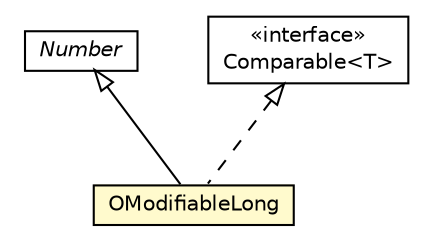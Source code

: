 #!/usr/local/bin/dot
#
# Class diagram 
# Generated by UMLGraph version R5_6-24-gf6e263 (http://www.umlgraph.org/)
#

digraph G {
	edge [fontname="Helvetica",fontsize=10,labelfontname="Helvetica",labelfontsize=10];
	node [fontname="Helvetica",fontsize=10,shape=plaintext];
	nodesep=0.25;
	ranksep=0.5;
	// com.orientechnologies.common.types.OModifiableLong
	c2509831 [label=<<table title="com.orientechnologies.common.types.OModifiableLong" border="0" cellborder="1" cellspacing="0" cellpadding="2" port="p" bgcolor="lemonChiffon" href="./OModifiableLong.html">
		<tr><td><table border="0" cellspacing="0" cellpadding="1">
<tr><td align="center" balign="center"> OModifiableLong </td></tr>
		</table></td></tr>
		</table>>, URL="./OModifiableLong.html", fontname="Helvetica", fontcolor="black", fontsize=10.0];
	//com.orientechnologies.common.types.OModifiableLong extends java.lang.Number
	c2511791:p -> c2509831:p [dir=back,arrowtail=empty];
	//com.orientechnologies.common.types.OModifiableLong implements java.lang.Comparable<T>
	c2511792:p -> c2509831:p [dir=back,arrowtail=empty,style=dashed];
	// java.lang.Comparable<T>
	c2511792 [label=<<table title="java.lang.Comparable" border="0" cellborder="1" cellspacing="0" cellpadding="2" port="p" href="http://java.sun.com/j2se/1.4.2/docs/api/java/lang/Comparable.html">
		<tr><td><table border="0" cellspacing="0" cellpadding="1">
<tr><td align="center" balign="center"> &#171;interface&#187; </td></tr>
<tr><td align="center" balign="center"> Comparable&lt;T&gt; </td></tr>
		</table></td></tr>
		</table>>, URL="http://java.sun.com/j2se/1.4.2/docs/api/java/lang/Comparable.html", fontname="Helvetica", fontcolor="black", fontsize=10.0];
	// java.lang.Number
	c2511791 [label=<<table title="java.lang.Number" border="0" cellborder="1" cellspacing="0" cellpadding="2" port="p" href="http://java.sun.com/j2se/1.4.2/docs/api/java/lang/Number.html">
		<tr><td><table border="0" cellspacing="0" cellpadding="1">
<tr><td align="center" balign="center"><font face="Helvetica-Oblique"> Number </font></td></tr>
		</table></td></tr>
		</table>>, URL="http://java.sun.com/j2se/1.4.2/docs/api/java/lang/Number.html", fontname="Helvetica", fontcolor="black", fontsize=10.0];
}

